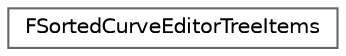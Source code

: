 digraph "Graphical Class Hierarchy"
{
 // INTERACTIVE_SVG=YES
 // LATEX_PDF_SIZE
  bgcolor="transparent";
  edge [fontname=Helvetica,fontsize=10,labelfontname=Helvetica,labelfontsize=10];
  node [fontname=Helvetica,fontsize=10,shape=box,height=0.2,width=0.4];
  rankdir="LR";
  Node0 [id="Node000000",label="FSortedCurveEditorTreeItems",height=0.2,width=0.4,color="grey40", fillcolor="white", style="filled",URL="$d6/d2f/structFSortedCurveEditorTreeItems.html",tooltip="Container specifying a linear set of child identifiers and."];
}
